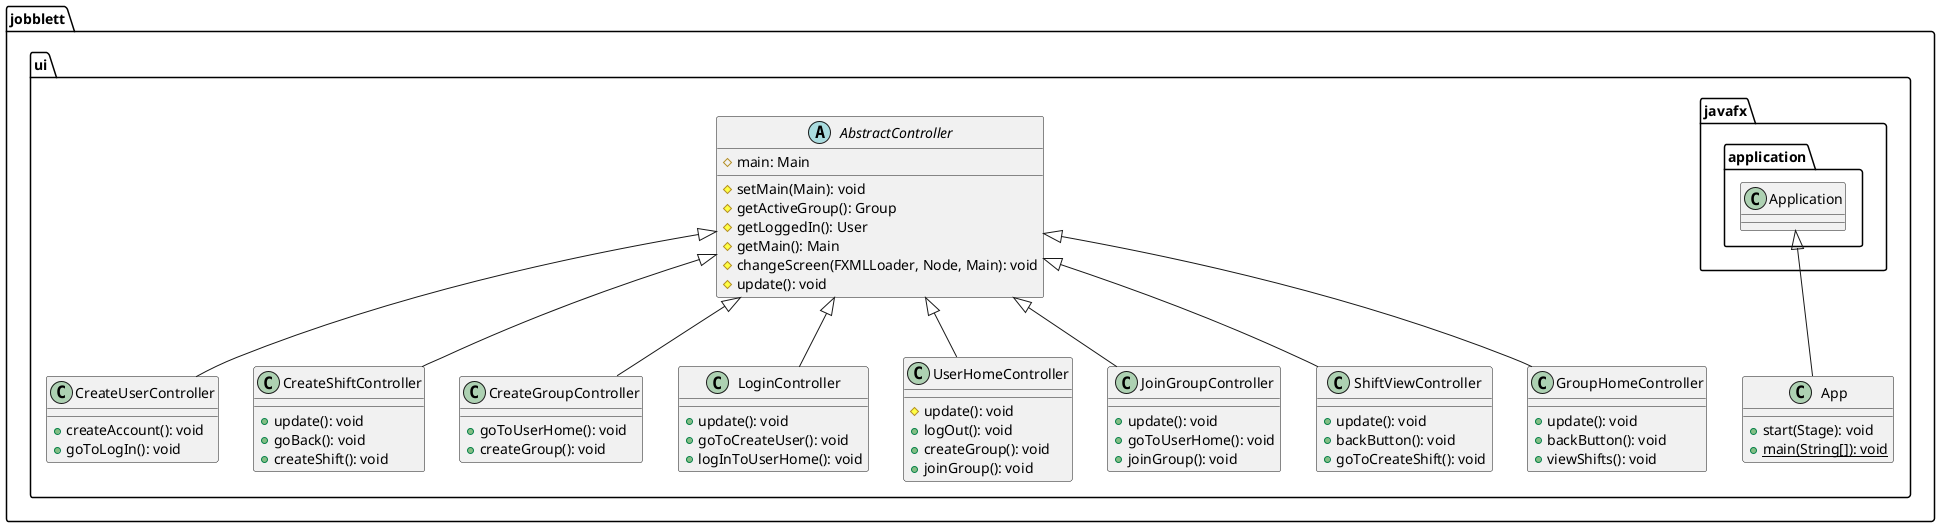 @startuml
namespace jobblett.ui {
    class CreateUserController {
        +createAccount(): void
        +goToLogIn(): void
    }
    class CreateShiftController {
        +update(): void
        +goBack(): void
        +createShift(): void
    }
    class App {
        +start(Stage): void
        {static} +main(String[]): void
    }
    class CreateGroupController {
        +goToUserHome(): void
        +createGroup(): void
    }
    class LoginController {
        +update(): void
        +goToCreateUser(): void
        +logInToUserHome(): void
    }
    class UserHomeController {
        #update(): void
        +logOut(): void
        +createGroup(): void
        +joinGroup(): void
    }
    class JoinGroupController {
        +update(): void
        +goToUserHome(): void
        +joinGroup(): void
    }
    class ShiftViewController {
        +update(): void
        +backButton(): void
        +goToCreateShift(): void
    }
    class GroupHomeController {
        +update(): void
        +backButton(): void
        +viewShifts(): void
    }
    abstract class AbstractController {
        #main: Main
        #setMain(Main): void
        #getActiveGroup(): Group
        #getLoggedIn(): User
        #getMain(): Main
        #changeScreen(FXMLLoader, Node, Main): void
        #update(): void
    }
    AbstractController <|-- CreateUserController
    AbstractController <|-- CreateShiftController
    javafx.application.Application <|-- App
    AbstractController <|-- CreateGroupController
    AbstractController <|-- LoginController
    AbstractController <|-- UserHomeController
    AbstractController <|-- JoinGroupController
    AbstractController <|-- ShiftViewController
    AbstractController <|-- GroupHomeController
}
@enduml